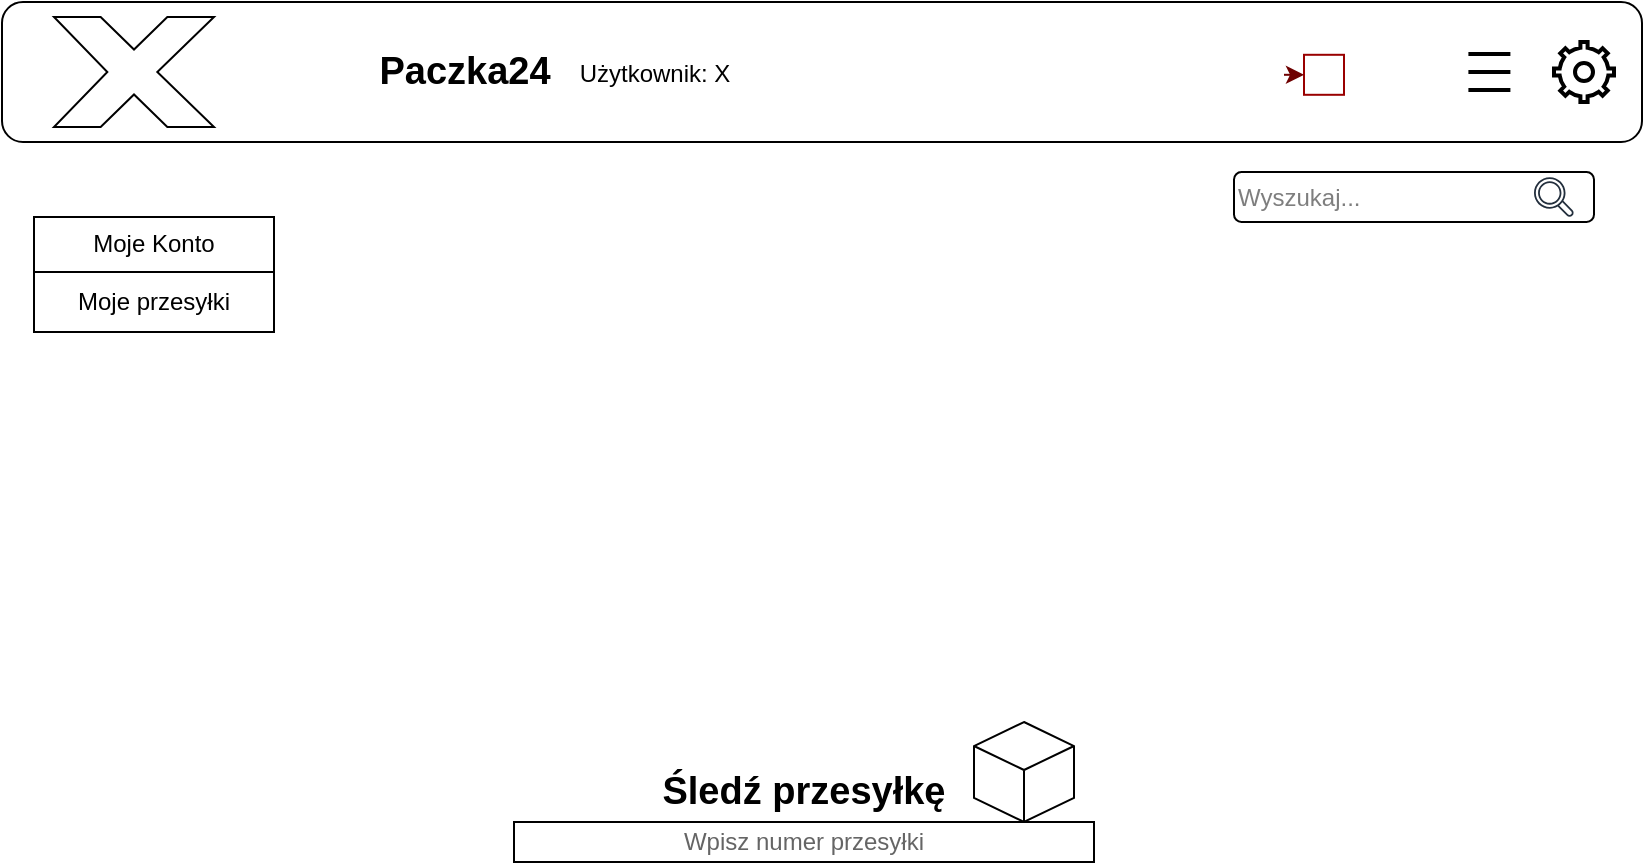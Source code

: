 <mxfile version="26.3.0">
  <diagram name="Strona-1" id="IvmJUWWYAiuel7kVuwOy">
    <mxGraphModel dx="1426" dy="785" grid="1" gridSize="10" guides="1" tooltips="1" connect="1" arrows="1" fold="1" page="1" pageScale="1" pageWidth="827" pageHeight="1169" math="0" shadow="0">
      <root>
        <mxCell id="0" />
        <mxCell id="1" parent="0" />
        <mxCell id="PN3j98BIjmgV5FSvL1AX-1" value="" style="rounded=1;whiteSpace=wrap;html=1;" vertex="1" parent="1">
          <mxGeometry x="4" width="820" height="70" as="geometry" />
        </mxCell>
        <mxCell id="PN3j98BIjmgV5FSvL1AX-6" value="Paczka24" style="text;html=1;align=center;verticalAlign=middle;resizable=0;points=[];autosize=1;strokeColor=none;fillColor=none;fontStyle=1;fontSize=19;" vertex="1" parent="1">
          <mxGeometry x="180" y="15" width="110" height="40" as="geometry" />
        </mxCell>
        <mxCell id="PN3j98BIjmgV5FSvL1AX-7" value="" style="html=1;verticalLabelPosition=bottom;align=center;labelBackgroundColor=#ffffff;verticalAlign=top;strokeWidth=2;shadow=0;dashed=0;shape=mxgraph.ios7.icons.settings;" vertex="1" parent="1">
          <mxGeometry x="780" y="20" width="30" height="30" as="geometry" />
        </mxCell>
        <mxCell id="PN3j98BIjmgV5FSvL1AX-10" value="Użytkownik: X" style="text;html=1;align=center;verticalAlign=middle;resizable=0;points=[];autosize=1;strokeColor=none;fillColor=none;" vertex="1" parent="1">
          <mxGeometry x="280" y="21.4" width="100" height="30" as="geometry" />
        </mxCell>
        <mxCell id="PN3j98BIjmgV5FSvL1AX-14" value="" style="html=1;verticalLabelPosition=bottom;align=center;labelBackgroundColor=#ffffff;verticalAlign=top;strokeWidth=2;shadow=0;dashed=0;shape=mxgraph.ios7.icons.most_viewed;pointerEvents=1" vertex="1" parent="1">
          <mxGeometry x="730" y="23.6" width="28.2" height="22.8" as="geometry" />
        </mxCell>
        <mxCell id="PN3j98BIjmgV5FSvL1AX-16" value="" style="rounded=0;whiteSpace=wrap;html=1;strokeColor=#990000;" vertex="1" parent="1">
          <mxGeometry x="655" y="26.4" width="20" height="20" as="geometry" />
        </mxCell>
        <mxCell id="PN3j98BIjmgV5FSvL1AX-17" value="" style="endArrow=classic;html=1;rounded=0;fillColor=#a20025;strokeColor=#6F0000;" edge="1" parent="1" target="PN3j98BIjmgV5FSvL1AX-16">
          <mxGeometry width="50" height="50" relative="1" as="geometry">
            <mxPoint x="645" y="36.4" as="sourcePoint" />
            <mxPoint x="645" y="-3.6" as="targetPoint" />
            <Array as="points" />
          </mxGeometry>
        </mxCell>
        <mxCell id="PN3j98BIjmgV5FSvL1AX-18" value="Wyszukaj..." style="rounded=1;whiteSpace=wrap;html=1;align=left;textOpacity=50;" vertex="1" parent="1">
          <mxGeometry x="620" y="85" width="180" height="25" as="geometry" />
        </mxCell>
        <mxCell id="PN3j98BIjmgV5FSvL1AX-19" value="" style="sketch=0;outlineConnect=0;fontColor=#232F3E;gradientColor=none;fillColor=#232F3D;strokeColor=none;dashed=0;verticalLabelPosition=bottom;verticalAlign=top;align=center;html=1;fontSize=12;fontStyle=0;aspect=fixed;pointerEvents=1;shape=mxgraph.aws4.magnifying_glass_2;" vertex="1" parent="1">
          <mxGeometry x="770" y="87.5" width="20" height="20" as="geometry" />
        </mxCell>
        <mxCell id="PN3j98BIjmgV5FSvL1AX-22" value="" style="verticalLabelPosition=bottom;verticalAlign=top;html=1;shape=mxgraph.basic.x" vertex="1" parent="1">
          <mxGeometry x="30" y="7.5" width="80" height="55" as="geometry" />
        </mxCell>
        <mxCell id="PN3j98BIjmgV5FSvL1AX-24" value="Moje przesyłki" style="rounded=0;whiteSpace=wrap;html=1;" vertex="1" parent="1">
          <mxGeometry x="20" y="135" width="120" height="30" as="geometry" />
        </mxCell>
        <mxCell id="PN3j98BIjmgV5FSvL1AX-25" value="Moje Konto" style="rounded=0;whiteSpace=wrap;html=1;" vertex="1" parent="1">
          <mxGeometry x="20" y="107.5" width="120" height="27.5" as="geometry" />
        </mxCell>
        <mxCell id="PN3j98BIjmgV5FSvL1AX-26" value="Wpisz numer przesyłki" style="rounded=0;whiteSpace=wrap;html=1;textOpacity=60;" vertex="1" parent="1">
          <mxGeometry x="260" y="410" width="290" height="20" as="geometry" />
        </mxCell>
        <mxCell id="PN3j98BIjmgV5FSvL1AX-27" value="Śledź przesyłkę" style="text;html=1;align=center;verticalAlign=middle;whiteSpace=wrap;rounded=0;fontSize=19;fontStyle=1" vertex="1" parent="1">
          <mxGeometry x="320" y="380" width="170" height="30" as="geometry" />
        </mxCell>
        <mxCell id="PN3j98BIjmgV5FSvL1AX-28" value="" style="html=1;whiteSpace=wrap;shape=isoCube2;backgroundOutline=1;isoAngle=15;" vertex="1" parent="1">
          <mxGeometry x="490" y="360" width="50" height="50" as="geometry" />
        </mxCell>
      </root>
    </mxGraphModel>
  </diagram>
</mxfile>
